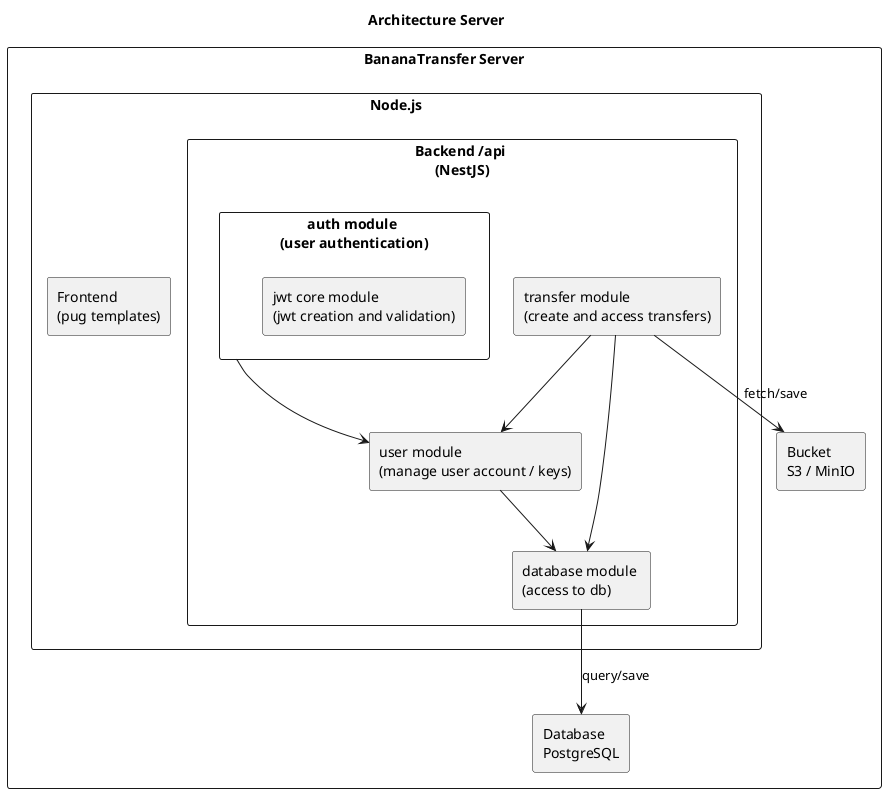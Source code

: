 @startuml
title Architecture Server

rectangle "BananaTransfer Server" as srv {
    rectangle "Node.js" as node {
        rectangle "Frontend \n(pug templates)" as frontend
        rectangle "Backend /api \n(NestJS)" as backend {
            rectangle "auth module \n(user authentication)" as auth {
              rectangle "jwt core module \n(jwt creation and validation)" as jwt
            }
            rectangle "database module \n(access to db)" as db_mod
            rectangle "transfer module \n(create and access transfers)" as transfer
            '{
              'rectangle "transfer controller \n(authenticated endpoints to \ncreate and access transfer)" as transfercontroller
              'rectangle "remote controller \n(transfer api for other servers)" as remotecontroller
            '}
            rectangle "user module \n(manage user account / keys)" as usr
        }
    }
    rectangle "Database \nPostgreSQL" as db
    rectangle "Bucket \nS3 / MinIO" as s3
}

db_mod -down-> db: "query/save"
transfer -down-> s3: "fetch/save"
transfer --> db_mod
transfer --> usr
usr --> db_mod
auth --> usr

@enduml
